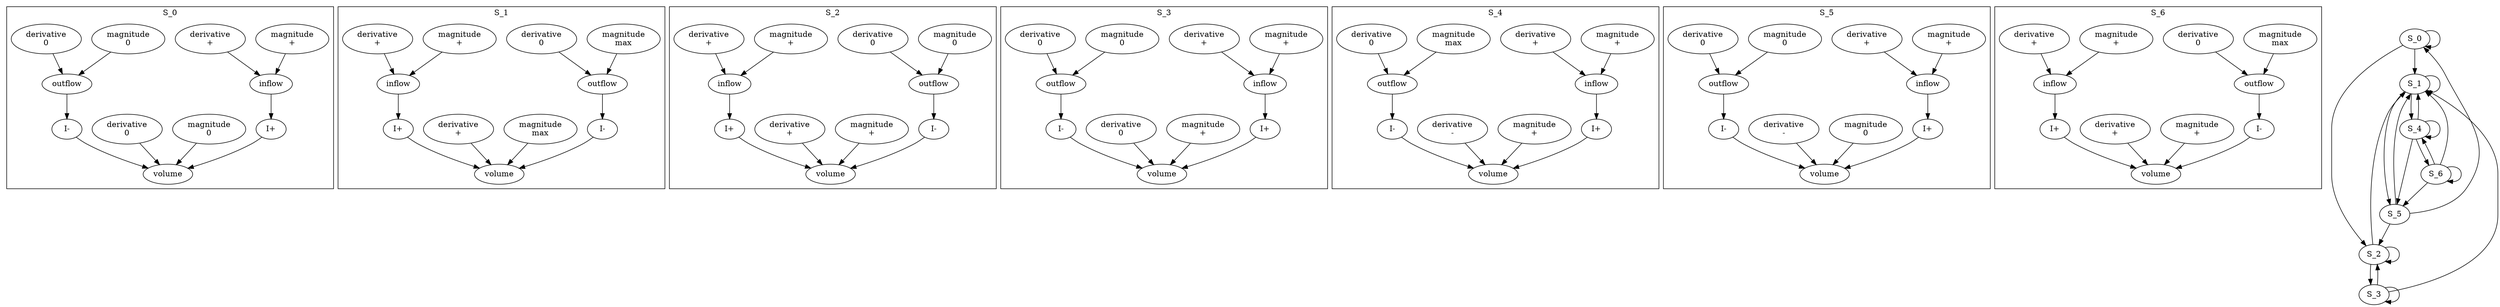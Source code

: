 digraph {
	subgraph "cluster_inflow++outflow00volume00" {
		1 [label=inflow]
		2 [label="magnitude
+"]
		3 [label="derivative
+"]
		2 -> 1
		3 -> 1
		4 [label=volume]
		5 [label="magnitude
0"]
		6 [label="derivative
0"]
		5 -> 4
		6 -> 4
		7 [label=outflow]
		8 [label="magnitude
0"]
		9 [label="derivative
0"]
		8 -> 7
		9 -> 7
		10 [label="I+"]
		1 -> 10
		10 -> 4
		11 [label="I-"]
		7 -> 11
		11 -> 4
		label=S_0
	}
	subgraph "cluster_inflow++outflowmax0volumemax+" {
		12 [label=outflow]
		13 [label="magnitude
max"]
		14 [label="derivative
0"]
		13 -> 12
		14 -> 12
		15 [label=volume]
		16 [label="magnitude
max"]
		17 [label="derivative
+"]
		16 -> 15
		17 -> 15
		18 [label=inflow]
		19 [label="magnitude
+"]
		20 [label="derivative
+"]
		19 -> 18
		20 -> 18
		21 [label="I+"]
		18 -> 21
		21 -> 15
		22 [label="I-"]
		12 -> 22
		22 -> 15
		label=S_1
	}
	subgraph "cluster_inflow++outflow00volume++" {
		23 [label=outflow]
		24 [label="magnitude
0"]
		25 [label="derivative
0"]
		24 -> 23
		25 -> 23
		26 [label=volume]
		27 [label="magnitude
+"]
		28 [label="derivative
+"]
		27 -> 26
		28 -> 26
		29 [label=inflow]
		30 [label="magnitude
+"]
		31 [label="derivative
+"]
		30 -> 29
		31 -> 29
		32 [label="I+"]
		29 -> 32
		32 -> 26
		33 [label="I-"]
		23 -> 33
		33 -> 26
		label=S_2
	}
	subgraph "cluster_inflow++outflow00volume+0" {
		34 [label=inflow]
		35 [label="magnitude
+"]
		36 [label="derivative
+"]
		35 -> 34
		36 -> 34
		37 [label=volume]
		38 [label="magnitude
+"]
		39 [label="derivative
0"]
		38 -> 37
		39 -> 37
		40 [label=outflow]
		41 [label="magnitude
0"]
		42 [label="derivative
0"]
		41 -> 40
		42 -> 40
		43 [label="I+"]
		34 -> 43
		43 -> 37
		44 [label="I-"]
		40 -> 44
		44 -> 37
		label=S_3
	}
	subgraph "cluster_inflow++outflowmax0volume+-" {
		45 [label=inflow]
		46 [label="magnitude
+"]
		47 [label="derivative
+"]
		46 -> 45
		47 -> 45
		48 [label=volume]
		49 [label="magnitude
+"]
		50 [label="derivative
-"]
		49 -> 48
		50 -> 48
		51 [label=outflow]
		52 [label="magnitude
max"]
		53 [label="derivative
0"]
		52 -> 51
		53 -> 51
		54 [label="I+"]
		45 -> 54
		54 -> 48
		55 [label="I-"]
		51 -> 55
		55 -> 48
		label=S_4
	}
	subgraph "cluster_inflow++outflow00volume0-" {
		56 [label=inflow]
		57 [label="magnitude
+"]
		58 [label="derivative
+"]
		57 -> 56
		58 -> 56
		59 [label=volume]
		60 [label="magnitude
0"]
		61 [label="derivative
-"]
		60 -> 59
		61 -> 59
		62 [label=outflow]
		63 [label="magnitude
0"]
		64 [label="derivative
0"]
		63 -> 62
		64 -> 62
		65 [label="I+"]
		56 -> 65
		65 -> 59
		66 [label="I-"]
		62 -> 66
		66 -> 59
		label=S_5
	}
	subgraph "cluster_inflow++outflowmax0volume++" {
		67 [label=outflow]
		68 [label="magnitude
max"]
		69 [label="derivative
0"]
		68 -> 67
		69 -> 67
		70 [label=volume]
		71 [label="magnitude
+"]
		72 [label="derivative
+"]
		71 -> 70
		72 -> 70
		73 [label=inflow]
		74 [label="magnitude
+"]
		75 [label="derivative
+"]
		74 -> 73
		75 -> 73
		76 [label="I+"]
		73 -> 76
		76 -> 70
		77 [label="I-"]
		67 -> 77
		77 -> 70
		label=S_6
	}
	S_0 -> S_0
	S_0 -> S_1
	S_0 -> S_2
	S_1 -> S_4
	S_1 -> S_5
	S_1 -> S_1
	S_2 -> S_3
	S_2 -> S_1
	S_2 -> S_2
	S_3 -> S_3
	S_3 -> S_1
	S_3 -> S_2
	S_4 -> S_4
	S_4 -> S_5
	S_4 -> S_1
	S_4 -> S_6
	S_5 -> S_0
	S_5 -> S_1
	S_5 -> S_2
	S_6 -> S_4
	S_6 -> S_5
	S_6 -> S_1
	S_6 -> S_6
}
